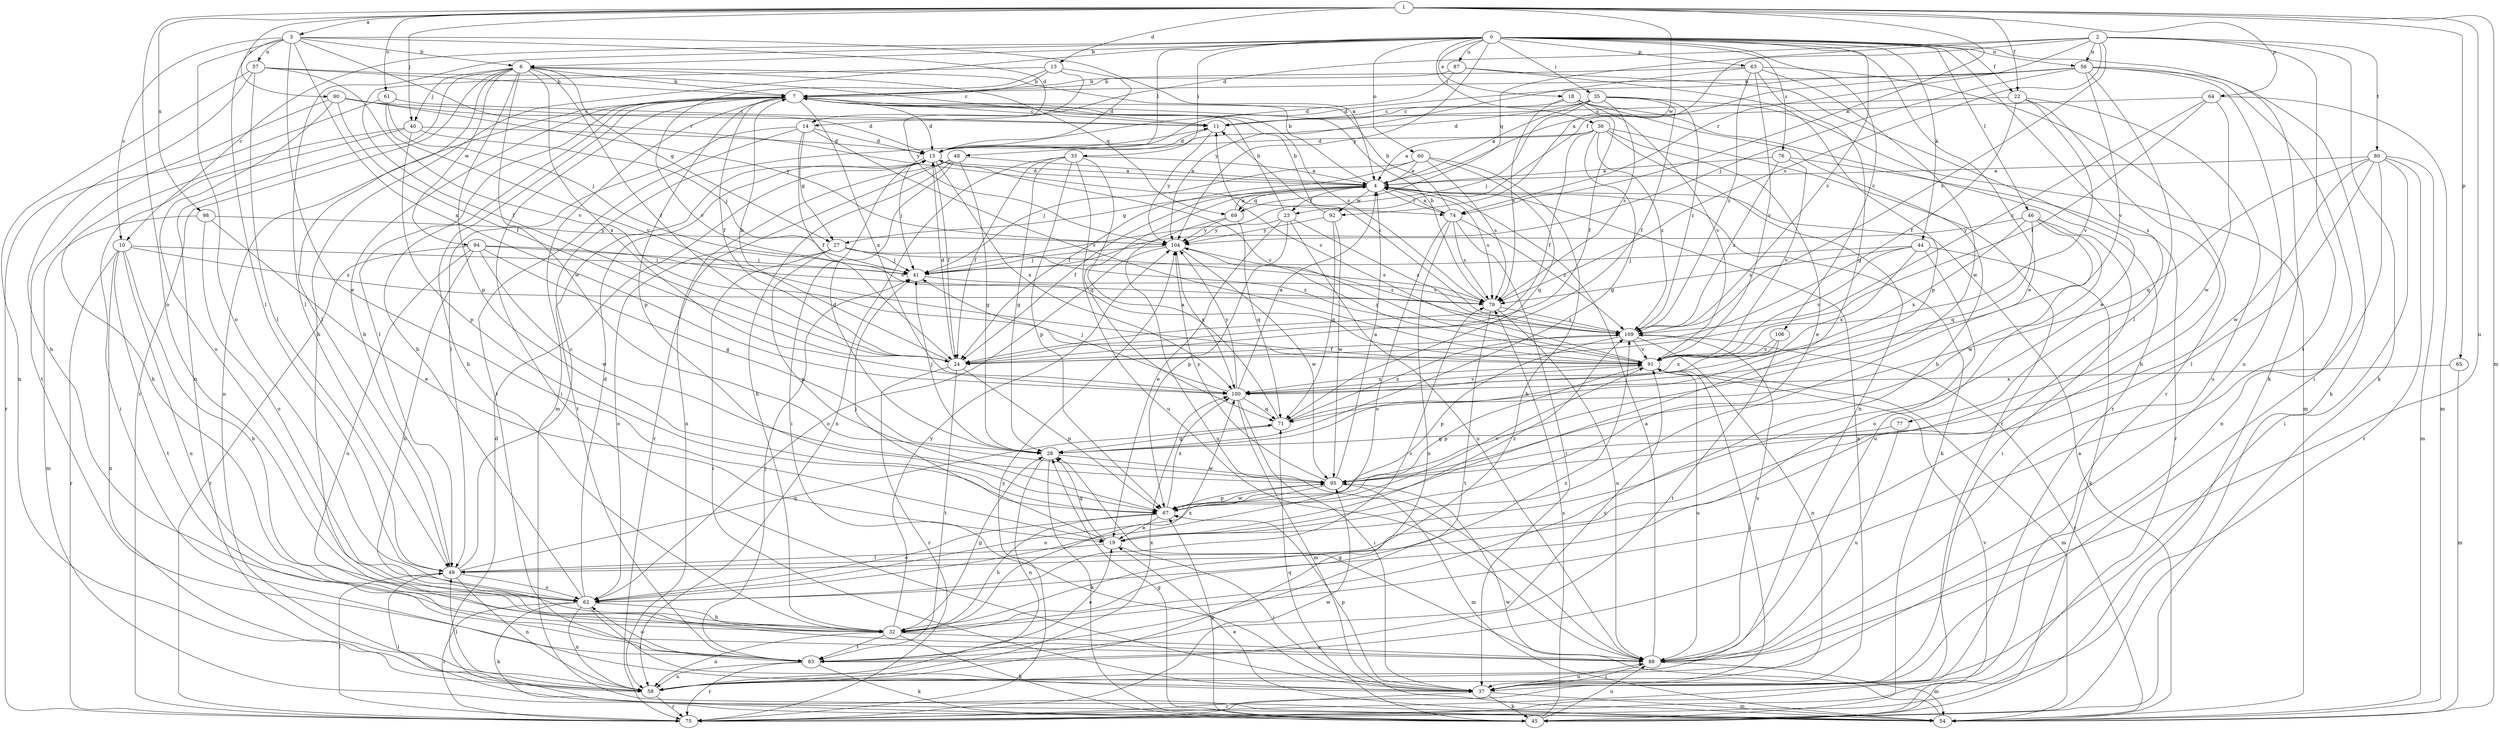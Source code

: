 strict digraph  {
0;
1;
2;
3;
4;
6;
7;
10;
11;
13;
14;
15;
18;
19;
22;
23;
24;
27;
28;
32;
33;
35;
36;
37;
40;
41;
44;
45;
46;
48;
49;
54;
56;
57;
58;
60;
61;
62;
63;
64;
65;
67;
69;
71;
74;
75;
76;
77;
79;
80;
83;
87;
88;
90;
91;
92;
94;
95;
98;
100;
104;
106;
109;
0 -> 6  [label=b];
0 -> 10  [label=c];
0 -> 18  [label=e];
0 -> 19  [label=e];
0 -> 22  [label=f];
0 -> 32  [label=h];
0 -> 33  [label=i];
0 -> 35  [label=i];
0 -> 36  [label=i];
0 -> 44  [label=k];
0 -> 45  [label=k];
0 -> 46  [label=l];
0 -> 48  [label=l];
0 -> 49  [label=l];
0 -> 56  [label=n];
0 -> 60  [label=o];
0 -> 63  [label=p];
0 -> 76  [label=s];
0 -> 77  [label=s];
0 -> 87  [label=u];
0 -> 104  [label=y];
0 -> 106  [label=z];
0 -> 109  [label=z];
1 -> 3  [label=a];
1 -> 13  [label=d];
1 -> 22  [label=f];
1 -> 40  [label=j];
1 -> 54  [label=m];
1 -> 61  [label=o];
1 -> 62  [label=o];
1 -> 64  [label=p];
1 -> 65  [label=p];
1 -> 74  [label=r];
1 -> 88  [label=u];
1 -> 90  [label=v];
1 -> 92  [label=w];
1 -> 98  [label=x];
2 -> 14  [label=d];
2 -> 23  [label=f];
2 -> 45  [label=k];
2 -> 56  [label=n];
2 -> 69  [label=q];
2 -> 74  [label=r];
2 -> 79  [label=s];
2 -> 80  [label=t];
2 -> 83  [label=t];
2 -> 109  [label=z];
3 -> 4  [label=a];
3 -> 6  [label=b];
3 -> 10  [label=c];
3 -> 14  [label=d];
3 -> 19  [label=e];
3 -> 49  [label=l];
3 -> 57  [label=n];
3 -> 62  [label=o];
3 -> 74  [label=r];
3 -> 100  [label=x];
4 -> 6  [label=b];
4 -> 15  [label=d];
4 -> 23  [label=f];
4 -> 24  [label=f];
4 -> 27  [label=g];
4 -> 45  [label=k];
4 -> 69  [label=q];
4 -> 74  [label=r];
4 -> 79  [label=s];
4 -> 92  [label=w];
6 -> 7  [label=b];
6 -> 24  [label=f];
6 -> 27  [label=g];
6 -> 40  [label=j];
6 -> 49  [label=l];
6 -> 58  [label=n];
6 -> 67  [label=p];
6 -> 69  [label=q];
6 -> 75  [label=r];
6 -> 94  [label=w];
6 -> 95  [label=w];
6 -> 100  [label=x];
7 -> 11  [label=c];
7 -> 15  [label=d];
7 -> 24  [label=f];
7 -> 32  [label=h];
7 -> 37  [label=i];
7 -> 49  [label=l];
7 -> 54  [label=m];
7 -> 58  [label=n];
7 -> 67  [label=p];
7 -> 79  [label=s];
7 -> 100  [label=x];
10 -> 32  [label=h];
10 -> 41  [label=j];
10 -> 58  [label=n];
10 -> 75  [label=r];
10 -> 79  [label=s];
10 -> 83  [label=t];
10 -> 88  [label=u];
11 -> 15  [label=d];
11 -> 104  [label=y];
13 -> 7  [label=b];
13 -> 15  [label=d];
13 -> 24  [label=f];
13 -> 91  [label=v];
13 -> 104  [label=y];
14 -> 15  [label=d];
14 -> 24  [label=f];
14 -> 27  [label=g];
14 -> 49  [label=l];
14 -> 83  [label=t];
14 -> 91  [label=v];
15 -> 4  [label=a];
15 -> 24  [label=f];
15 -> 41  [label=j];
15 -> 83  [label=t];
15 -> 91  [label=v];
15 -> 100  [label=x];
18 -> 11  [label=c];
18 -> 24  [label=f];
18 -> 32  [label=h];
18 -> 75  [label=r];
18 -> 79  [label=s];
18 -> 91  [label=v];
19 -> 28  [label=g];
19 -> 37  [label=i];
19 -> 41  [label=j];
19 -> 49  [label=l];
19 -> 109  [label=z];
22 -> 11  [label=c];
22 -> 24  [label=f];
22 -> 32  [label=h];
22 -> 88  [label=u];
22 -> 91  [label=v];
23 -> 7  [label=b];
23 -> 19  [label=e];
23 -> 67  [label=p];
23 -> 88  [label=u];
23 -> 104  [label=y];
23 -> 109  [label=z];
24 -> 7  [label=b];
24 -> 15  [label=d];
24 -> 67  [label=p];
24 -> 75  [label=r];
24 -> 83  [label=t];
27 -> 37  [label=i];
27 -> 41  [label=j];
27 -> 62  [label=o];
27 -> 67  [label=p];
27 -> 79  [label=s];
27 -> 109  [label=z];
28 -> 15  [label=d];
28 -> 41  [label=j];
28 -> 45  [label=k];
28 -> 58  [label=n];
28 -> 95  [label=w];
32 -> 28  [label=g];
32 -> 45  [label=k];
32 -> 58  [label=n];
32 -> 83  [label=t];
32 -> 88  [label=u];
32 -> 100  [label=x];
32 -> 104  [label=y];
32 -> 109  [label=z];
33 -> 4  [label=a];
33 -> 24  [label=f];
33 -> 28  [label=g];
33 -> 58  [label=n];
33 -> 67  [label=p];
33 -> 71  [label=q];
33 -> 88  [label=u];
35 -> 4  [label=a];
35 -> 11  [label=c];
35 -> 15  [label=d];
35 -> 24  [label=f];
35 -> 41  [label=j];
35 -> 54  [label=m];
35 -> 79  [label=s];
35 -> 109  [label=z];
36 -> 4  [label=a];
36 -> 15  [label=d];
36 -> 19  [label=e];
36 -> 24  [label=f];
36 -> 28  [label=g];
36 -> 58  [label=n];
36 -> 75  [label=r];
36 -> 109  [label=z];
37 -> 4  [label=a];
37 -> 45  [label=k];
37 -> 54  [label=m];
37 -> 67  [label=p];
37 -> 75  [label=r];
37 -> 88  [label=u];
40 -> 15  [label=d];
40 -> 32  [label=h];
40 -> 37  [label=i];
40 -> 41  [label=j];
40 -> 67  [label=p];
41 -> 79  [label=s];
44 -> 41  [label=j];
44 -> 45  [label=k];
44 -> 62  [label=o];
44 -> 79  [label=s];
44 -> 91  [label=v];
44 -> 100  [label=x];
45 -> 28  [label=g];
45 -> 67  [label=p];
45 -> 71  [label=q];
45 -> 79  [label=s];
45 -> 88  [label=u];
45 -> 91  [label=v];
46 -> 37  [label=i];
46 -> 71  [label=q];
46 -> 88  [label=u];
46 -> 95  [label=w];
46 -> 100  [label=x];
46 -> 104  [label=y];
48 -> 4  [label=a];
48 -> 28  [label=g];
48 -> 32  [label=h];
48 -> 37  [label=i];
48 -> 58  [label=n];
48 -> 75  [label=r];
49 -> 7  [label=b];
49 -> 11  [label=c];
49 -> 58  [label=n];
49 -> 62  [label=o];
49 -> 71  [label=q];
54 -> 4  [label=a];
54 -> 15  [label=d];
54 -> 19  [label=e];
54 -> 49  [label=l];
54 -> 95  [label=w];
54 -> 109  [label=z];
56 -> 4  [label=a];
56 -> 7  [label=b];
56 -> 15  [label=d];
56 -> 37  [label=i];
56 -> 41  [label=j];
56 -> 45  [label=k];
56 -> 49  [label=l];
56 -> 88  [label=u];
56 -> 91  [label=v];
57 -> 7  [label=b];
57 -> 11  [label=c];
57 -> 32  [label=h];
57 -> 49  [label=l];
57 -> 58  [label=n];
57 -> 91  [label=v];
58 -> 49  [label=l];
58 -> 75  [label=r];
58 -> 100  [label=x];
60 -> 4  [label=a];
60 -> 24  [label=f];
60 -> 32  [label=h];
60 -> 41  [label=j];
60 -> 71  [label=q];
60 -> 79  [label=s];
61 -> 11  [label=c];
61 -> 41  [label=j];
61 -> 75  [label=r];
61 -> 91  [label=v];
62 -> 7  [label=b];
62 -> 15  [label=d];
62 -> 32  [label=h];
62 -> 37  [label=i];
62 -> 45  [label=k];
62 -> 58  [label=n];
62 -> 75  [label=r];
62 -> 79  [label=s];
63 -> 7  [label=b];
63 -> 28  [label=g];
63 -> 75  [label=r];
63 -> 91  [label=v];
63 -> 95  [label=w];
63 -> 104  [label=y];
63 -> 109  [label=z];
64 -> 11  [label=c];
64 -> 24  [label=f];
64 -> 54  [label=m];
64 -> 95  [label=w];
64 -> 109  [label=z];
65 -> 54  [label=m];
65 -> 100  [label=x];
67 -> 19  [label=e];
67 -> 32  [label=h];
67 -> 62  [label=o];
67 -> 91  [label=v];
67 -> 95  [label=w];
67 -> 100  [label=x];
69 -> 4  [label=a];
69 -> 71  [label=q];
69 -> 88  [label=u];
69 -> 104  [label=y];
71 -> 4  [label=a];
71 -> 28  [label=g];
71 -> 109  [label=z];
74 -> 4  [label=a];
74 -> 7  [label=b];
74 -> 37  [label=i];
74 -> 58  [label=n];
74 -> 62  [label=o];
74 -> 79  [label=s];
74 -> 109  [label=z];
75 -> 49  [label=l];
75 -> 95  [label=w];
75 -> 104  [label=y];
76 -> 4  [label=a];
76 -> 75  [label=r];
76 -> 91  [label=v];
76 -> 109  [label=z];
77 -> 28  [label=g];
77 -> 88  [label=u];
79 -> 7  [label=b];
79 -> 83  [label=t];
79 -> 88  [label=u];
79 -> 109  [label=z];
80 -> 4  [label=a];
80 -> 37  [label=i];
80 -> 49  [label=l];
80 -> 54  [label=m];
80 -> 58  [label=n];
80 -> 71  [label=q];
80 -> 75  [label=r];
80 -> 95  [label=w];
83 -> 19  [label=e];
83 -> 41  [label=j];
83 -> 45  [label=k];
83 -> 58  [label=n];
83 -> 62  [label=o];
83 -> 75  [label=r];
83 -> 91  [label=v];
87 -> 7  [label=b];
87 -> 15  [label=d];
87 -> 19  [label=e];
87 -> 67  [label=p];
88 -> 4  [label=a];
88 -> 28  [label=g];
88 -> 37  [label=i];
88 -> 54  [label=m];
90 -> 11  [label=c];
90 -> 15  [label=d];
90 -> 24  [label=f];
90 -> 62  [label=o];
90 -> 83  [label=t];
90 -> 104  [label=y];
91 -> 11  [label=c];
91 -> 37  [label=i];
91 -> 54  [label=m];
91 -> 67  [label=p];
91 -> 88  [label=u];
91 -> 100  [label=x];
91 -> 104  [label=y];
92 -> 7  [label=b];
92 -> 71  [label=q];
92 -> 95  [label=w];
92 -> 104  [label=y];
94 -> 28  [label=g];
94 -> 32  [label=h];
94 -> 41  [label=j];
94 -> 75  [label=r];
94 -> 79  [label=s];
94 -> 88  [label=u];
94 -> 95  [label=w];
95 -> 4  [label=a];
95 -> 54  [label=m];
95 -> 62  [label=o];
95 -> 67  [label=p];
95 -> 104  [label=y];
98 -> 19  [label=e];
98 -> 54  [label=m];
98 -> 62  [label=o];
98 -> 104  [label=y];
100 -> 4  [label=a];
100 -> 37  [label=i];
100 -> 41  [label=j];
100 -> 54  [label=m];
100 -> 71  [label=q];
100 -> 91  [label=v];
100 -> 104  [label=y];
104 -> 41  [label=j];
104 -> 62  [label=o];
104 -> 95  [label=w];
104 -> 100  [label=x];
104 -> 109  [label=z];
106 -> 83  [label=t];
106 -> 91  [label=v];
106 -> 100  [label=x];
109 -> 11  [label=c];
109 -> 24  [label=f];
109 -> 58  [label=n];
109 -> 67  [label=p];
109 -> 88  [label=u];
109 -> 91  [label=v];
}
